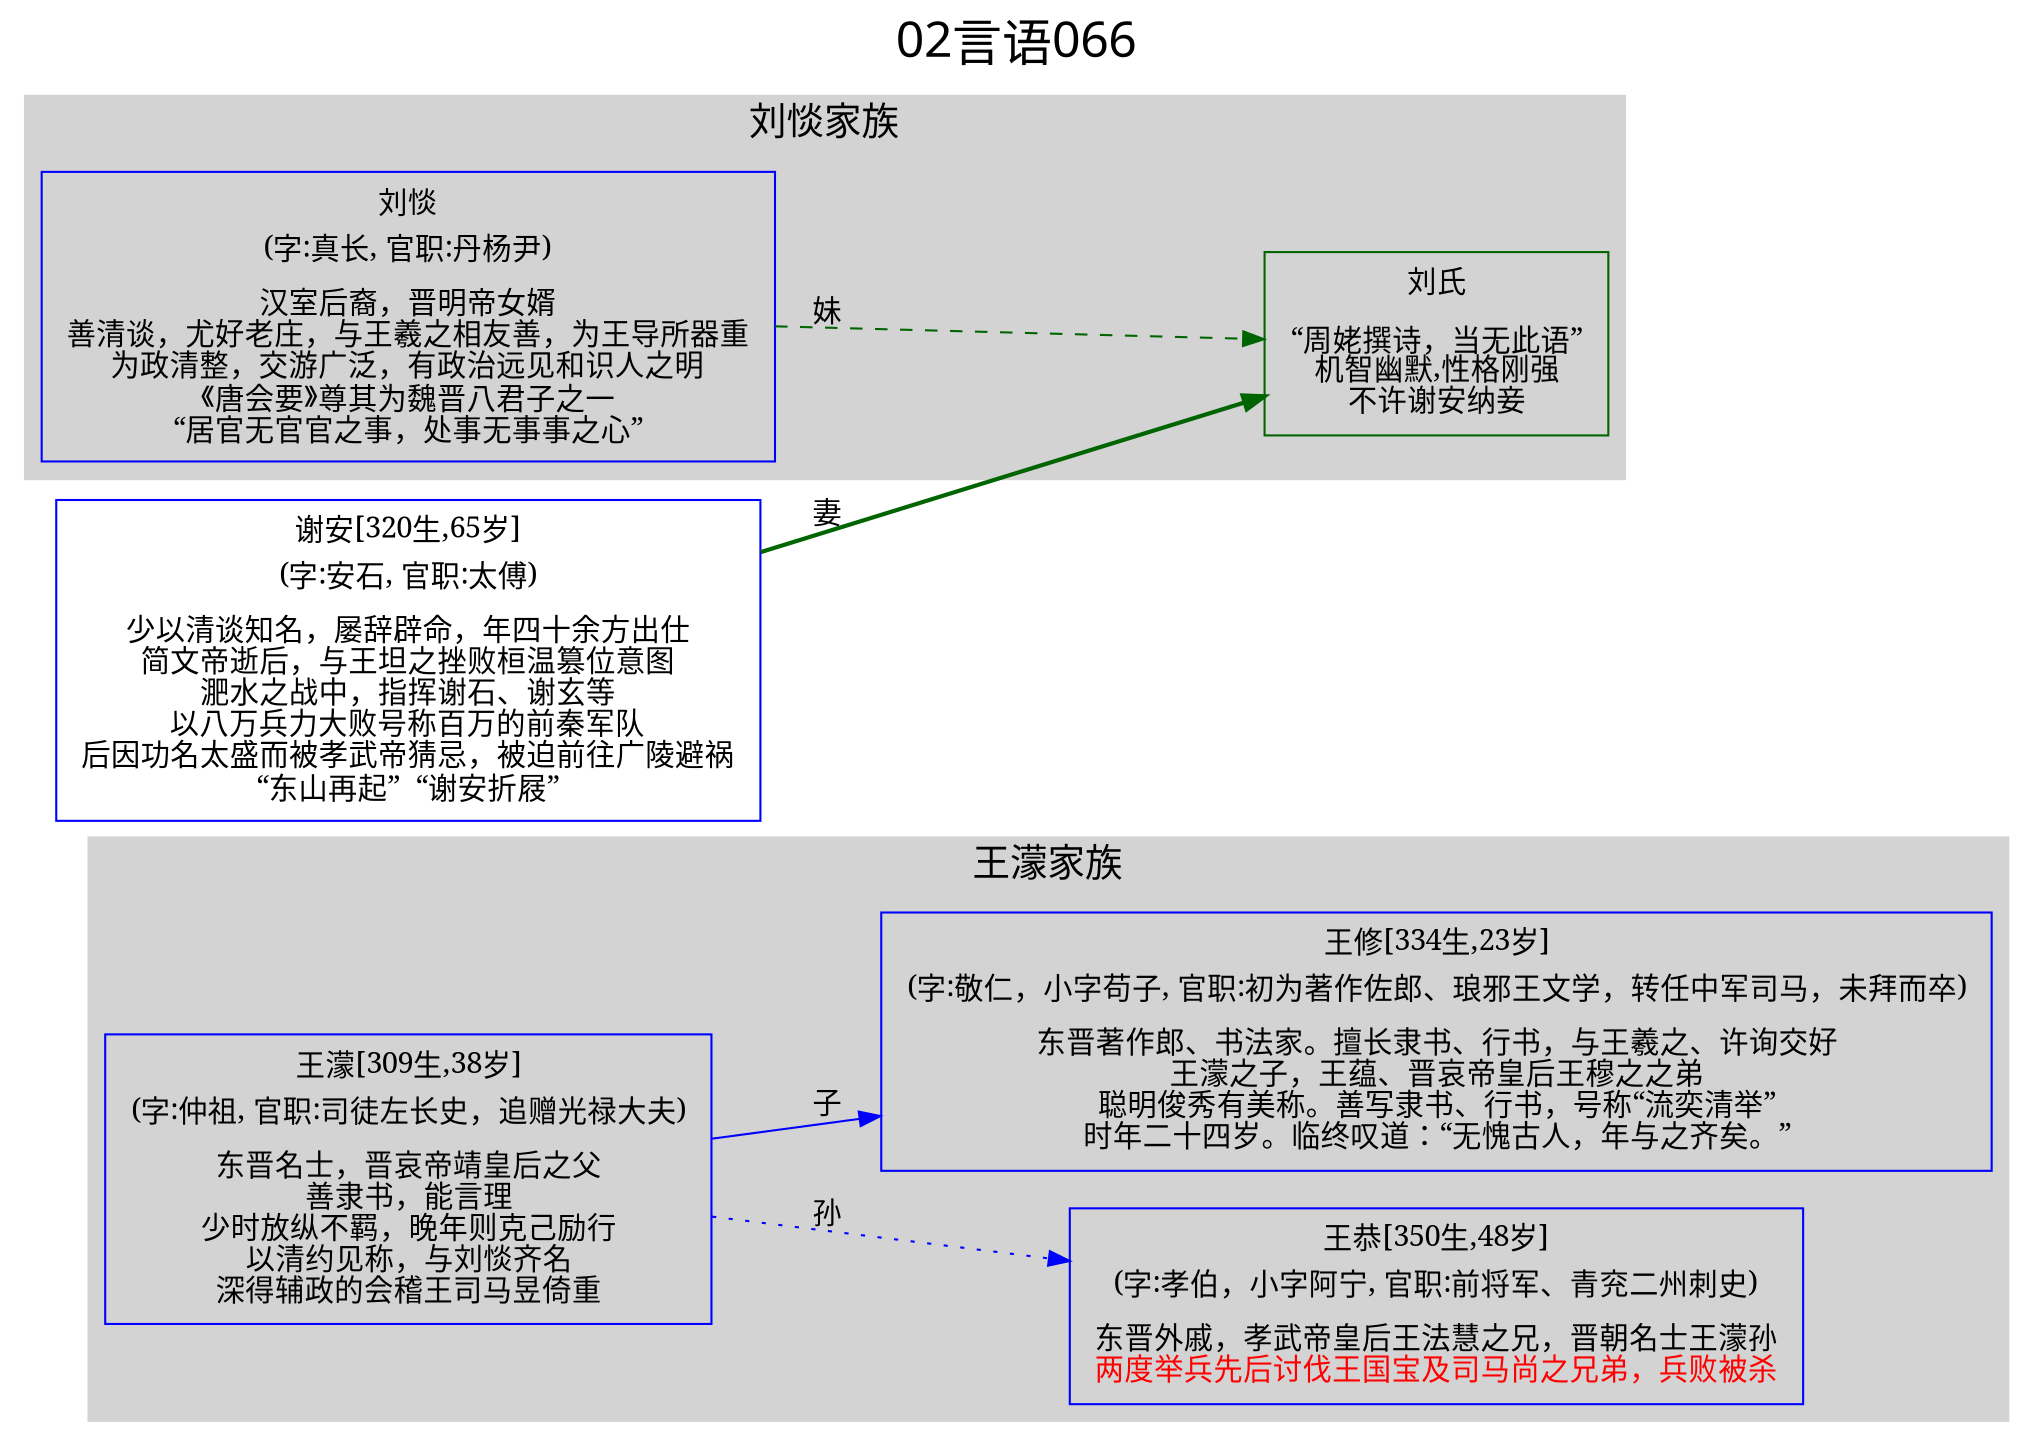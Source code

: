 
digraph
{
	rankdir = "LR";
	ranksep = 0.5;
	label = "02言语066";
	labelloc = "t";
	fontsize = "24";
	fontname = "SimHei";

	graph [style="filled", color="lightgrey"];
	node [fontname="SimSun"];
	edge [fontname="SimSun"];

	王濛 [shape="box", color="blue", label=<<table border="0" cellborder="0"><tr><td>王濛[309生,38岁]</td></tr><tr><td>(字:仲祖, 官职:司徒左长史，追赠光禄大夫)</td></tr><tr><td></td></tr><tr><td>东晋名士，晋哀帝靖皇后之父<br/>善隶书，能言理<br/>少时放纵不羁，晚年则克己励行<br/>以清约见称，与刘惔齐名<br/>深得辅政的会稽王司马昱倚重<br/></td></tr></table>>];
	王恭 [shape="box", color="blue", label=<<table border="0" cellborder="0"><tr><td>王恭[350生,48岁]</td></tr><tr><td>(字:孝伯，小字阿宁, 官职:前将军、青兖二州刺史)</td></tr><tr><td></td></tr><tr><td>东晋外戚，孝武帝皇后王法慧之兄，晋朝名士王濛孙<br/><font color = 'red'>两度举兵先后讨伐王国宝及司马尚之兄弟，兵败被杀<br/></font></td></tr></table>>];
	王修 [shape="box", color="blue", label=<<table border="0" cellborder="0"><tr><td>王修[334生,23岁]</td></tr><tr><td>(字:敬仁，小字苟子, 官职:初为著作佐郎、琅邪王文学，转任中军司马，未拜而卒)</td></tr><tr><td></td></tr><tr><td>东晋著作郎、书法家。擅长隶书、行书，与王羲之、许询交好<br/>王濛之子，王蕴、晋哀帝皇后王穆之之弟<br/>聪明俊秀有美称。善写隶书、行书，号称“流奕清举”<br/>时年二十四岁。临终叹道：“无愧古人，年与之齐矣。”<br/></td></tr></table>>];
	刘惔 [shape="box", color="blue", label=<<table border="0" cellborder="0"><tr><td>刘惔</td></tr><tr><td>(字:真长, 官职:丹杨尹)</td></tr><tr><td></td></tr><tr><td>汉室后裔，晋明帝女婿<br/>善清谈，尤好老庄，与王羲之相友善，为王导所器重<br/>为政清整，交游广泛，有政治远见和识人之明<br/>《唐会要》尊其为魏晋八君子之一<br/>“居官无官官之事，处事无事事之心”<br/></td></tr></table>>];
	沛国相县刘氏 [shape="box", color="darkgreen", label=<<table border="0" cellborder="0"><tr><td>刘氏</td></tr><tr><td></td></tr><tr><td>“周姥撰诗，当无此语”<br/>机智幽默,性格刚强<br/>不许谢安纳妾<br/></td></tr></table>>];
	谢安 [shape="box", color="blue", label=<<table border="0" cellborder="0"><tr><td>谢安[320生,65岁]</td></tr><tr><td>(字:安石, 官职:太傅)</td></tr><tr><td></td></tr><tr><td>少以清谈知名，屡辞辟命，年四十余方出仕<br/>简文帝逝后，与王坦之挫败桓温篡位意图<br/>淝水之战中，指挥谢石、谢玄等<br/>以八万兵力大败号称百万的前秦军队<br/>后因功名太盛而被孝武帝猜忌，被迫前往广陵避祸<br/>“东山再起”  “谢安折屐”<br/></td></tr></table>>];

	王濛 -> 王修 [label="子", style=solid, color="blue"];
	王濛 -> 王恭 [label="孙", style=dotted, color="blue"];
	谢安 -> 沛国相县刘氏 [label="妻", style=bold, color="darkgreen"];
	刘惔 -> 沛国相县刘氏 [label="妹", style=dashed, color="darkgreen"];


	subgraph "cluster_王濛"
	{
		fontsize="18";
		label="王濛家族";
		王濛;王恭;王修;
	}

	subgraph "cluster_刘惔"
	{
		fontsize="18";
		label="刘惔家族";
		刘惔;沛国相县刘氏;刘惔;
	}

}
